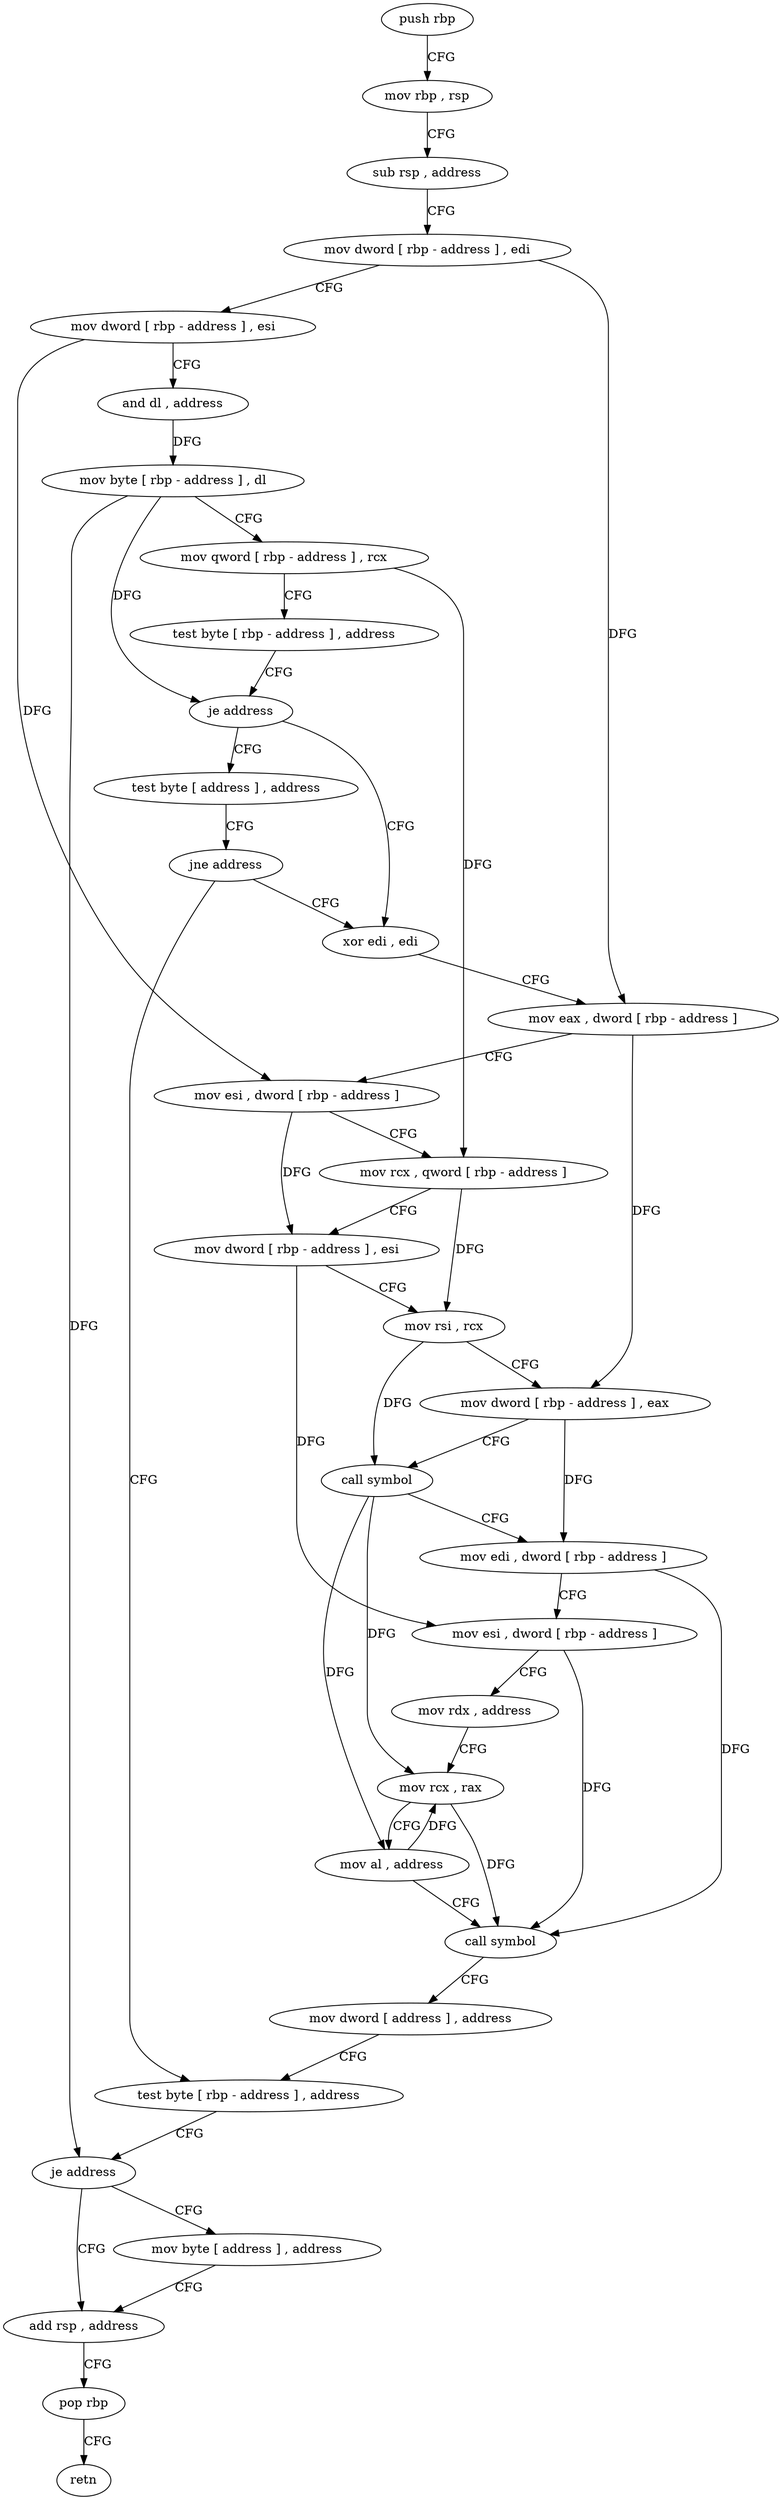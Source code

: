 digraph "func" {
"4249280" [label = "push rbp" ]
"4249281" [label = "mov rbp , rsp" ]
"4249284" [label = "sub rsp , address" ]
"4249288" [label = "mov dword [ rbp - address ] , edi" ]
"4249291" [label = "mov dword [ rbp - address ] , esi" ]
"4249294" [label = "and dl , address" ]
"4249297" [label = "mov byte [ rbp - address ] , dl" ]
"4249300" [label = "mov qword [ rbp - address ] , rcx" ]
"4249304" [label = "test byte [ rbp - address ] , address" ]
"4249308" [label = "je address" ]
"4249328" [label = "xor edi , edi" ]
"4249314" [label = "test byte [ address ] , address" ]
"4249330" [label = "mov eax , dword [ rbp - address ]" ]
"4249333" [label = "mov esi , dword [ rbp - address ]" ]
"4249336" [label = "mov rcx , qword [ rbp - address ]" ]
"4249340" [label = "mov dword [ rbp - address ] , esi" ]
"4249343" [label = "mov rsi , rcx" ]
"4249346" [label = "mov dword [ rbp - address ] , eax" ]
"4249349" [label = "call symbol" ]
"4249354" [label = "mov edi , dword [ rbp - address ]" ]
"4249357" [label = "mov esi , dword [ rbp - address ]" ]
"4249360" [label = "mov rdx , address" ]
"4249370" [label = "mov rcx , rax" ]
"4249373" [label = "mov al , address" ]
"4249375" [label = "call symbol" ]
"4249380" [label = "mov dword [ address ] , address" ]
"4249391" [label = "test byte [ rbp - address ] , address" ]
"4249322" [label = "jne address" ]
"4249409" [label = "add rsp , address" ]
"4249413" [label = "pop rbp" ]
"4249414" [label = "retn" ]
"4249401" [label = "mov byte [ address ] , address" ]
"4249395" [label = "je address" ]
"4249280" -> "4249281" [ label = "CFG" ]
"4249281" -> "4249284" [ label = "CFG" ]
"4249284" -> "4249288" [ label = "CFG" ]
"4249288" -> "4249291" [ label = "CFG" ]
"4249288" -> "4249330" [ label = "DFG" ]
"4249291" -> "4249294" [ label = "CFG" ]
"4249291" -> "4249333" [ label = "DFG" ]
"4249294" -> "4249297" [ label = "DFG" ]
"4249297" -> "4249300" [ label = "CFG" ]
"4249297" -> "4249308" [ label = "DFG" ]
"4249297" -> "4249395" [ label = "DFG" ]
"4249300" -> "4249304" [ label = "CFG" ]
"4249300" -> "4249336" [ label = "DFG" ]
"4249304" -> "4249308" [ label = "CFG" ]
"4249308" -> "4249328" [ label = "CFG" ]
"4249308" -> "4249314" [ label = "CFG" ]
"4249328" -> "4249330" [ label = "CFG" ]
"4249314" -> "4249322" [ label = "CFG" ]
"4249330" -> "4249333" [ label = "CFG" ]
"4249330" -> "4249346" [ label = "DFG" ]
"4249333" -> "4249336" [ label = "CFG" ]
"4249333" -> "4249340" [ label = "DFG" ]
"4249336" -> "4249340" [ label = "CFG" ]
"4249336" -> "4249343" [ label = "DFG" ]
"4249340" -> "4249343" [ label = "CFG" ]
"4249340" -> "4249357" [ label = "DFG" ]
"4249343" -> "4249346" [ label = "CFG" ]
"4249343" -> "4249349" [ label = "DFG" ]
"4249346" -> "4249349" [ label = "CFG" ]
"4249346" -> "4249354" [ label = "DFG" ]
"4249349" -> "4249354" [ label = "CFG" ]
"4249349" -> "4249370" [ label = "DFG" ]
"4249349" -> "4249373" [ label = "DFG" ]
"4249354" -> "4249357" [ label = "CFG" ]
"4249354" -> "4249375" [ label = "DFG" ]
"4249357" -> "4249360" [ label = "CFG" ]
"4249357" -> "4249375" [ label = "DFG" ]
"4249360" -> "4249370" [ label = "CFG" ]
"4249370" -> "4249373" [ label = "CFG" ]
"4249370" -> "4249375" [ label = "DFG" ]
"4249373" -> "4249375" [ label = "CFG" ]
"4249373" -> "4249370" [ label = "DFG" ]
"4249375" -> "4249380" [ label = "CFG" ]
"4249380" -> "4249391" [ label = "CFG" ]
"4249391" -> "4249395" [ label = "CFG" ]
"4249322" -> "4249391" [ label = "CFG" ]
"4249322" -> "4249328" [ label = "CFG" ]
"4249409" -> "4249413" [ label = "CFG" ]
"4249413" -> "4249414" [ label = "CFG" ]
"4249401" -> "4249409" [ label = "CFG" ]
"4249395" -> "4249409" [ label = "CFG" ]
"4249395" -> "4249401" [ label = "CFG" ]
}
